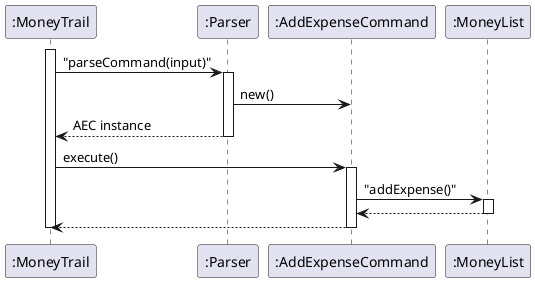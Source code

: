 @startuml Command_Execution_Activation
participant MoneyTrail as ":MoneyTrail"
participant Parser as ":Parser"
participant ":AddExpenseCommand" as AEC
participant MoneyList as ":MoneyList"

activate MoneyTrail
MoneyTrail -> Parser : "parseCommand(input)"
activate Parser
Parser -> AEC : new()
Parser --> MoneyTrail : AEC instance
deactivate Parser

MoneyTrail -> AEC : execute()
activate AEC
AEC -> MoneyList : "addExpense()"
activate MoneyList
MoneyList --> AEC
deactivate MoneyList
AEC --> MoneyTrail
deactivate AEC
deactivate MoneyTrail
@enduml